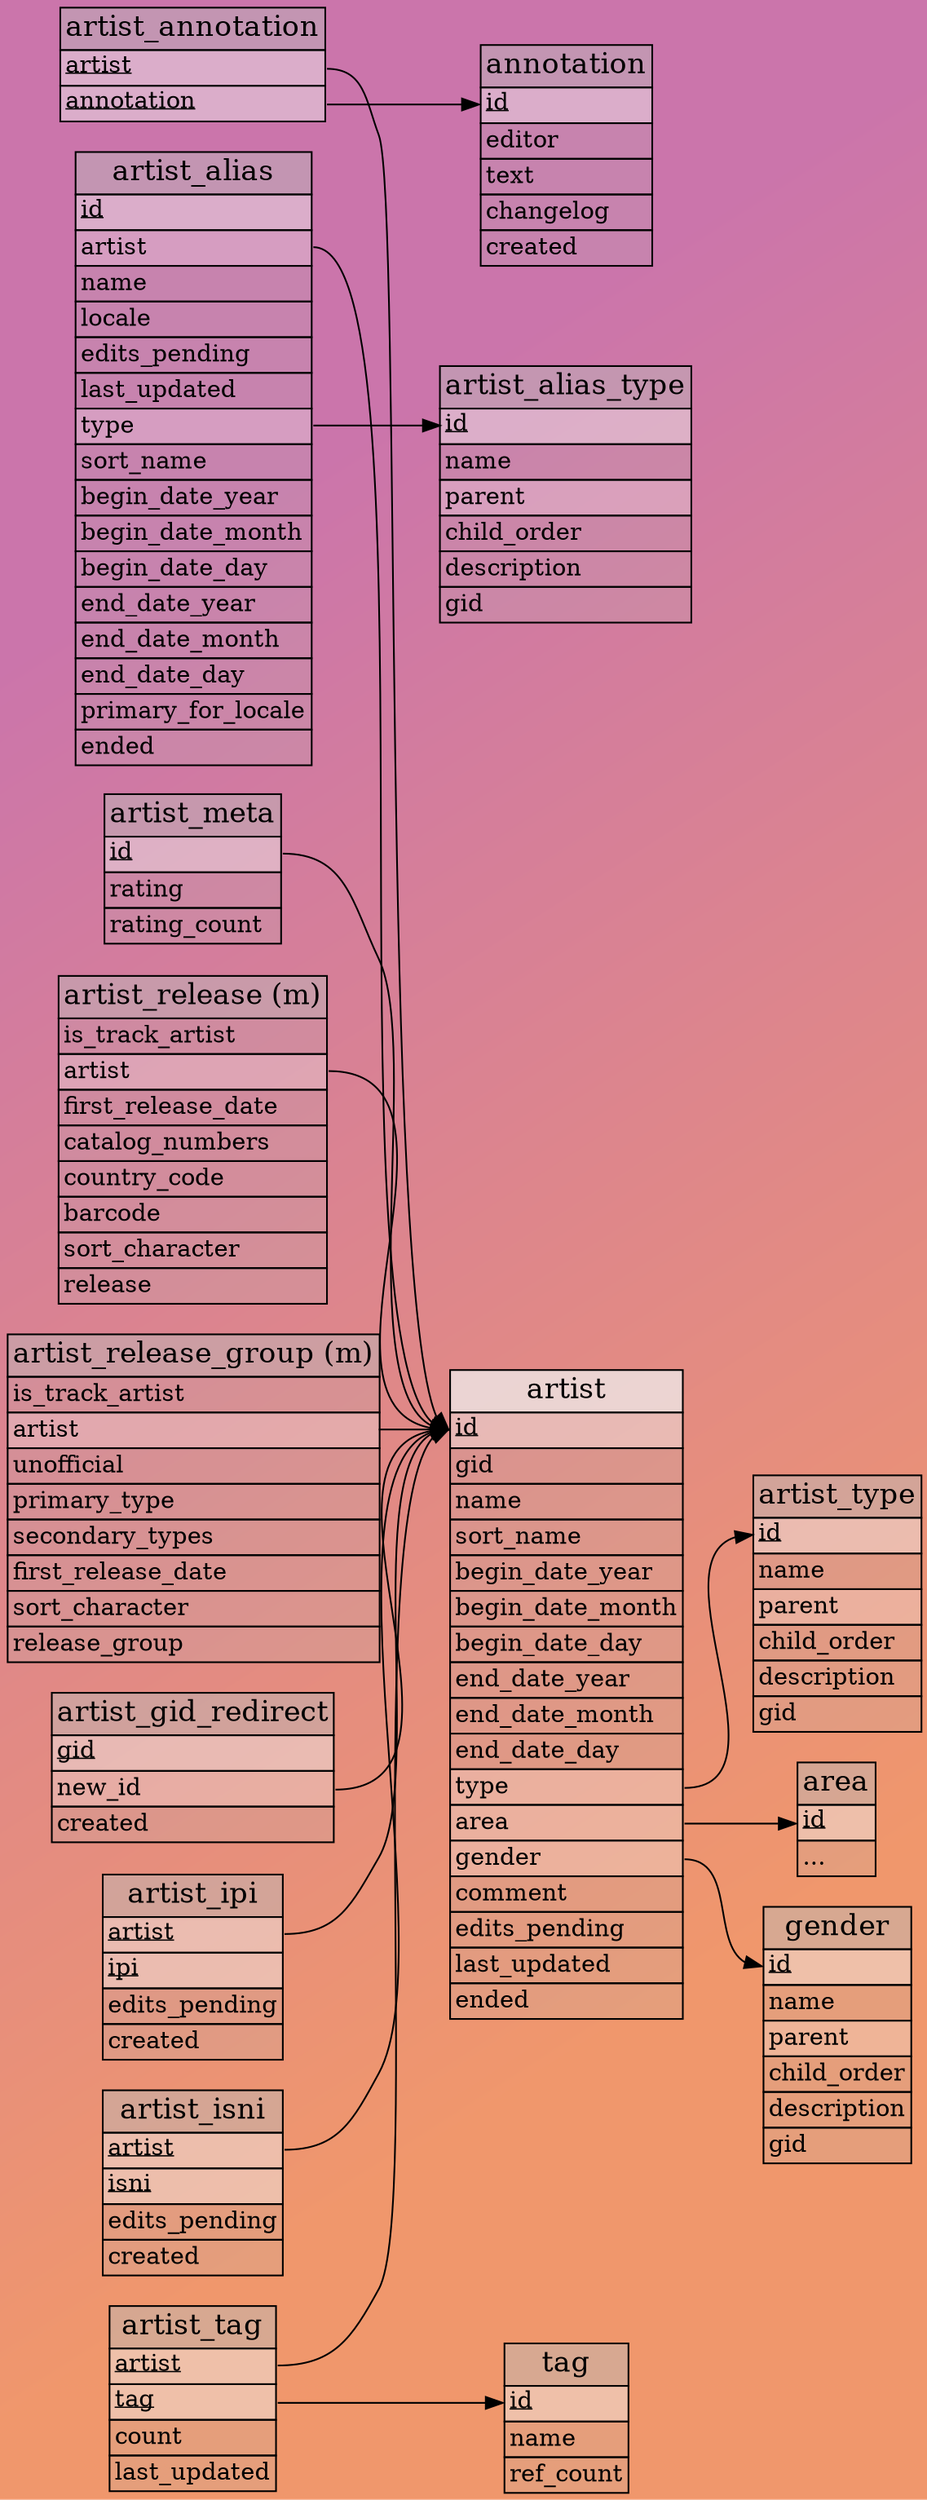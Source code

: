 // Automatically generated, do not edit.
// - Database schema sequence: 27
digraph artist_entity_details {
    tooltip = "Tables for the “artist” core entity type properties"
    graph [
        bgcolor = "#cb75ab:#f0976c"
        concentrate = true
        gradientangle = 330
        pack = true
        rankdir = "LR"
    ];
    node [
        shape = plain
    ];

    // Tables
    "annotation" [
        label = <
            <table border="0" cellspacing="0" cellborder="1">
                <tr><td bgcolor="#bbbbbb77"><font point-size="17">annotation</font></td></tr>
                <tr><td bgcolor="#eeeeee77" align="left" port="id"><font point-size="14"><u>id</u></font></td></tr>
                <tr><td bgcolor="#bbbbbb33" align="left" port="editor"><font point-size="14">editor</font></td></tr>
                <tr><td bgcolor="#bbbbbb33" align="left" port="text"><font point-size="14">text</font></td></tr>
                <tr><td bgcolor="#bbbbbb33" align="left" port="changelog"><font point-size="14">changelog</font></td></tr>
                <tr><td bgcolor="#bbbbbb33" align="left" port="created"><font point-size="14">created</font></td></tr>
            </table>
        >
    ];
    "area" [
        label = <
            <table border="0" cellspacing="0" cellborder="1">
                <tr><td bgcolor="#bbbbbb77"><font point-size="17">area</font></td></tr>
                <tr><td bgcolor="#eeeeee77" align="left" port="id"><font point-size="14"><u>id</u></font></td></tr>
                <tr><td bgcolor="#bbbbbb33" align="left" port="..."><font point-size="14">...</font></td></tr>
            </table>
        >
    ];
    "artist" [
        label = <
            <table border="0" cellspacing="0" cellborder="1">
                <tr><td bgcolor="#eeeeeebb"><font point-size="17">artist</font></td></tr>
                <tr><td bgcolor="#eeeeee77" align="left" port="id"><font point-size="14"><u>id</u></font></td></tr>
                <tr><td bgcolor="#bbbbbb33" align="left" port="gid"><font point-size="14">gid</font></td></tr>
                <tr><td bgcolor="#bbbbbb33" align="left" port="name"><font point-size="14">name</font></td></tr>
                <tr><td bgcolor="#bbbbbb33" align="left" port="sort_name"><font point-size="14">sort_name</font></td></tr>
                <tr><td bgcolor="#bbbbbb33" align="left" port="begin_date_year"><font point-size="14">begin_date_year</font></td></tr>
                <tr><td bgcolor="#bbbbbb33" align="left" port="begin_date_month"><font point-size="14">begin_date_month</font></td></tr>
                <tr><td bgcolor="#bbbbbb33" align="left" port="begin_date_day"><font point-size="14">begin_date_day</font></td></tr>
                <tr><td bgcolor="#bbbbbb33" align="left" port="end_date_year"><font point-size="14">end_date_year</font></td></tr>
                <tr><td bgcolor="#bbbbbb33" align="left" port="end_date_month"><font point-size="14">end_date_month</font></td></tr>
                <tr><td bgcolor="#bbbbbb33" align="left" port="end_date_day"><font point-size="14">end_date_day</font></td></tr>
                <tr><td bgcolor="#eeeeee55" align="left" port="type"><font point-size="14">type</font></td></tr>
                <tr><td bgcolor="#eeeeee55" align="left" port="area"><font point-size="14">area</font></td></tr>
                <tr><td bgcolor="#eeeeee55" align="left" port="gender"><font point-size="14">gender</font></td></tr>
                <tr><td bgcolor="#bbbbbb33" align="left" port="comment"><font point-size="14">comment</font></td></tr>
                <tr><td bgcolor="#bbbbbb33" align="left" port="edits_pending"><font point-size="14">edits_pending</font></td></tr>
                <tr><td bgcolor="#bbbbbb33" align="left" port="last_updated"><font point-size="14">last_updated</font></td></tr>
                <tr><td bgcolor="#bbbbbb33" align="left" port="ended"><font point-size="14">ended</font></td></tr>
            </table>
        >
    ];
    "artist_alias" [
        label = <
            <table border="0" cellspacing="0" cellborder="1">
                <tr><td bgcolor="#bbbbbb77"><font point-size="17">artist_alias</font></td></tr>
                <tr><td bgcolor="#eeeeee77" align="left" port="id"><font point-size="14"><u>id</u></font></td></tr>
                <tr><td bgcolor="#eeeeee55" align="left" port="artist"><font point-size="14">artist</font></td></tr>
                <tr><td bgcolor="#bbbbbb33" align="left" port="name"><font point-size="14">name</font></td></tr>
                <tr><td bgcolor="#bbbbbb33" align="left" port="locale"><font point-size="14">locale</font></td></tr>
                <tr><td bgcolor="#bbbbbb33" align="left" port="edits_pending"><font point-size="14">edits_pending</font></td></tr>
                <tr><td bgcolor="#bbbbbb33" align="left" port="last_updated"><font point-size="14">last_updated</font></td></tr>
                <tr><td bgcolor="#eeeeee55" align="left" port="type"><font point-size="14">type</font></td></tr>
                <tr><td bgcolor="#bbbbbb33" align="left" port="sort_name"><font point-size="14">sort_name</font></td></tr>
                <tr><td bgcolor="#bbbbbb33" align="left" port="begin_date_year"><font point-size="14">begin_date_year</font></td></tr>
                <tr><td bgcolor="#bbbbbb33" align="left" port="begin_date_month"><font point-size="14">begin_date_month</font></td></tr>
                <tr><td bgcolor="#bbbbbb33" align="left" port="begin_date_day"><font point-size="14">begin_date_day</font></td></tr>
                <tr><td bgcolor="#bbbbbb33" align="left" port="end_date_year"><font point-size="14">end_date_year</font></td></tr>
                <tr><td bgcolor="#bbbbbb33" align="left" port="end_date_month"><font point-size="14">end_date_month</font></td></tr>
                <tr><td bgcolor="#bbbbbb33" align="left" port="end_date_day"><font point-size="14">end_date_day</font></td></tr>
                <tr><td bgcolor="#bbbbbb33" align="left" port="primary_for_locale"><font point-size="14">primary_for_locale</font></td></tr>
                <tr><td bgcolor="#bbbbbb33" align="left" port="ended"><font point-size="14">ended</font></td></tr>
            </table>
        >
    ];
    "artist_alias_type" [
        label = <
            <table border="0" cellspacing="0" cellborder="1">
                <tr><td bgcolor="#bbbbbb77"><font point-size="17">artist_alias_type</font></td></tr>
                <tr><td bgcolor="#eeeeee77" align="left" port="id"><font point-size="14"><u>id</u></font></td></tr>
                <tr><td bgcolor="#bbbbbb33" align="left" port="name"><font point-size="14">name</font></td></tr>
                <tr><td bgcolor="#eeeeee55" align="left" port="parent"><font point-size="14">parent</font></td></tr>
                <tr><td bgcolor="#bbbbbb33" align="left" port="child_order"><font point-size="14">child_order</font></td></tr>
                <tr><td bgcolor="#bbbbbb33" align="left" port="description"><font point-size="14">description</font></td></tr>
                <tr><td bgcolor="#bbbbbb33" align="left" port="gid"><font point-size="14">gid</font></td></tr>
            </table>
        >
    ];
    "artist_annotation" [
        label = <
            <table border="0" cellspacing="0" cellborder="1">
                <tr><td bgcolor="#bbbbbb77"><font point-size="17">artist_annotation</font></td></tr>
                <tr><td bgcolor="#eeeeee77" align="left" port="artist"><font point-size="14"><u>artist</u></font></td></tr>
                <tr><td bgcolor="#eeeeee77" align="left" port="annotation"><font point-size="14"><u>annotation</u></font></td></tr>
            </table>
        >
    ];
    "artist_gid_redirect" [
        label = <
            <table border="0" cellspacing="0" cellborder="1">
                <tr><td bgcolor="#bbbbbb77"><font point-size="17">artist_gid_redirect</font></td></tr>
                <tr><td bgcolor="#eeeeee77" align="left" port="gid"><font point-size="14"><u>gid</u></font></td></tr>
                <tr><td bgcolor="#eeeeee55" align="left" port="new_id"><font point-size="14">new_id</font></td></tr>
                <tr><td bgcolor="#bbbbbb33" align="left" port="created"><font point-size="14">created</font></td></tr>
            </table>
        >
    ];
    "artist_ipi" [
        label = <
            <table border="0" cellspacing="0" cellborder="1">
                <tr><td bgcolor="#bbbbbb77"><font point-size="17">artist_ipi</font></td></tr>
                <tr><td bgcolor="#eeeeee77" align="left" port="artist"><font point-size="14"><u>artist</u></font></td></tr>
                <tr><td bgcolor="#eeeeee77" align="left" port="ipi"><font point-size="14"><u>ipi</u></font></td></tr>
                <tr><td bgcolor="#bbbbbb33" align="left" port="edits_pending"><font point-size="14">edits_pending</font></td></tr>
                <tr><td bgcolor="#bbbbbb33" align="left" port="created"><font point-size="14">created</font></td></tr>
            </table>
        >
    ];
    "artist_isni" [
        label = <
            <table border="0" cellspacing="0" cellborder="1">
                <tr><td bgcolor="#bbbbbb77"><font point-size="17">artist_isni</font></td></tr>
                <tr><td bgcolor="#eeeeee77" align="left" port="artist"><font point-size="14"><u>artist</u></font></td></tr>
                <tr><td bgcolor="#eeeeee77" align="left" port="isni"><font point-size="14"><u>isni</u></font></td></tr>
                <tr><td bgcolor="#bbbbbb33" align="left" port="edits_pending"><font point-size="14">edits_pending</font></td></tr>
                <tr><td bgcolor="#bbbbbb33" align="left" port="created"><font point-size="14">created</font></td></tr>
            </table>
        >
    ];
    "artist_meta" [
        label = <
            <table border="0" cellspacing="0" cellborder="1">
                <tr><td bgcolor="#bbbbbb77"><font point-size="17">artist_meta</font></td></tr>
                <tr><td bgcolor="#eeeeee77" align="left" port="id"><font point-size="14"><u>id</u></font></td></tr>
                <tr><td bgcolor="#bbbbbb33" align="left" port="rating"><font point-size="14">rating</font></td></tr>
                <tr><td bgcolor="#bbbbbb33" align="left" port="rating_count"><font point-size="14">rating_count</font></td></tr>
            </table>
        >
    ];
    "artist_release" [
        label = <
            <table border="0" cellspacing="0" cellborder="1">
                <tr><td bgcolor="#bbbbbb77"><font point-size="17">artist_release (m)</font></td></tr>
                <tr><td bgcolor="#bbbbbb33" align="left" port="is_track_artist"><font point-size="14">is_track_artist</font></td></tr>
                <tr><td bgcolor="#eeeeee55" align="left" port="artist"><font point-size="14">artist</font></td></tr>
                <tr><td bgcolor="#bbbbbb33" align="left" port="first_release_date"><font point-size="14">first_release_date</font></td></tr>
                <tr><td bgcolor="#bbbbbb33" align="left" port="catalog_numbers"><font point-size="14">catalog_numbers</font></td></tr>
                <tr><td bgcolor="#bbbbbb33" align="left" port="country_code"><font point-size="14">country_code</font></td></tr>
                <tr><td bgcolor="#bbbbbb33" align="left" port="barcode"><font point-size="14">barcode</font></td></tr>
                <tr><td bgcolor="#bbbbbb33" align="left" port="sort_character"><font point-size="14">sort_character</font></td></tr>
                <tr><td bgcolor="#bbbbbb33" align="left" port="release"><font point-size="14">release</font></td></tr>
            </table>
        >
    ];
    "artist_release_group" [
        label = <
            <table border="0" cellspacing="0" cellborder="1">
                <tr><td bgcolor="#bbbbbb77"><font point-size="17">artist_release_group (m)</font></td></tr>
                <tr><td bgcolor="#bbbbbb33" align="left" port="is_track_artist"><font point-size="14">is_track_artist</font></td></tr>
                <tr><td bgcolor="#eeeeee55" align="left" port="artist"><font point-size="14">artist</font></td></tr>
                <tr><td bgcolor="#bbbbbb33" align="left" port="unofficial"><font point-size="14">unofficial</font></td></tr>
                <tr><td bgcolor="#bbbbbb33" align="left" port="primary_type"><font point-size="14">primary_type</font></td></tr>
                <tr><td bgcolor="#bbbbbb33" align="left" port="secondary_types"><font point-size="14">secondary_types</font></td></tr>
                <tr><td bgcolor="#bbbbbb33" align="left" port="first_release_date"><font point-size="14">first_release_date</font></td></tr>
                <tr><td bgcolor="#bbbbbb33" align="left" port="sort_character"><font point-size="14">sort_character</font></td></tr>
                <tr><td bgcolor="#bbbbbb33" align="left" port="release_group"><font point-size="14">release_group</font></td></tr>
            </table>
        >
    ];
    "artist_tag" [
        label = <
            <table border="0" cellspacing="0" cellborder="1">
                <tr><td bgcolor="#bbbbbb77"><font point-size="17">artist_tag</font></td></tr>
                <tr><td bgcolor="#eeeeee77" align="left" port="artist"><font point-size="14"><u>artist</u></font></td></tr>
                <tr><td bgcolor="#eeeeee77" align="left" port="tag"><font point-size="14"><u>tag</u></font></td></tr>
                <tr><td bgcolor="#bbbbbb33" align="left" port="count"><font point-size="14">count</font></td></tr>
                <tr><td bgcolor="#bbbbbb33" align="left" port="last_updated"><font point-size="14">last_updated</font></td></tr>
            </table>
        >
    ];
    "artist_type" [
        label = <
            <table border="0" cellspacing="0" cellborder="1">
                <tr><td bgcolor="#bbbbbb77"><font point-size="17">artist_type</font></td></tr>
                <tr><td bgcolor="#eeeeee77" align="left" port="id"><font point-size="14"><u>id</u></font></td></tr>
                <tr><td bgcolor="#bbbbbb33" align="left" port="name"><font point-size="14">name</font></td></tr>
                <tr><td bgcolor="#eeeeee55" align="left" port="parent"><font point-size="14">parent</font></td></tr>
                <tr><td bgcolor="#bbbbbb33" align="left" port="child_order"><font point-size="14">child_order</font></td></tr>
                <tr><td bgcolor="#bbbbbb33" align="left" port="description"><font point-size="14">description</font></td></tr>
                <tr><td bgcolor="#bbbbbb33" align="left" port="gid"><font point-size="14">gid</font></td></tr>
            </table>
        >
    ];
    "gender" [
        label = <
            <table border="0" cellspacing="0" cellborder="1">
                <tr><td bgcolor="#bbbbbb77"><font point-size="17">gender</font></td></tr>
                <tr><td bgcolor="#eeeeee77" align="left" port="id"><font point-size="14"><u>id</u></font></td></tr>
                <tr><td bgcolor="#bbbbbb33" align="left" port="name"><font point-size="14">name</font></td></tr>
                <tr><td bgcolor="#eeeeee55" align="left" port="parent"><font point-size="14">parent</font></td></tr>
                <tr><td bgcolor="#bbbbbb33" align="left" port="child_order"><font point-size="14">child_order</font></td></tr>
                <tr><td bgcolor="#bbbbbb33" align="left" port="description"><font point-size="14">description</font></td></tr>
                <tr><td bgcolor="#bbbbbb33" align="left" port="gid"><font point-size="14">gid</font></td></tr>
            </table>
        >
    ];
    "tag" [
        label = <
            <table border="0" cellspacing="0" cellborder="1">
                <tr><td bgcolor="#bbbbbb77"><font point-size="17">tag</font></td></tr>
                <tr><td bgcolor="#eeeeee77" align="left" port="id"><font point-size="14"><u>id</u></font></td></tr>
                <tr><td bgcolor="#bbbbbb33" align="left" port="name"><font point-size="14">name</font></td></tr>
                <tr><td bgcolor="#bbbbbb33" align="left" port="ref_count"><font point-size="14">ref_count</font></td></tr>
            </table>
        >
    ];

    // References
    "artist":"type" -> "artist_type":"id"
    "artist":"area" -> "area":"id"
    "artist":"gender" -> "gender":"id"
    "artist_alias":"artist" -> "artist":"id"
    "artist_alias":"type" -> "artist_alias_type":"id"
    "artist_annotation":"artist" -> "artist":"id"
    "artist_annotation":"annotation" -> "annotation":"id"
    "artist_gid_redirect":"new_id" -> "artist":"id"
    "artist_ipi":"artist" -> "artist":"id"
    "artist_isni":"artist" -> "artist":"id"
    "artist_meta":"id" -> "artist":"id"
    "artist_release":"artist" -> "artist":"id"
    "artist_release_group":"artist" -> "artist":"id"
    "artist_tag":"artist" -> "artist":"id"
    "artist_tag":"tag" -> "tag":"id"
}
